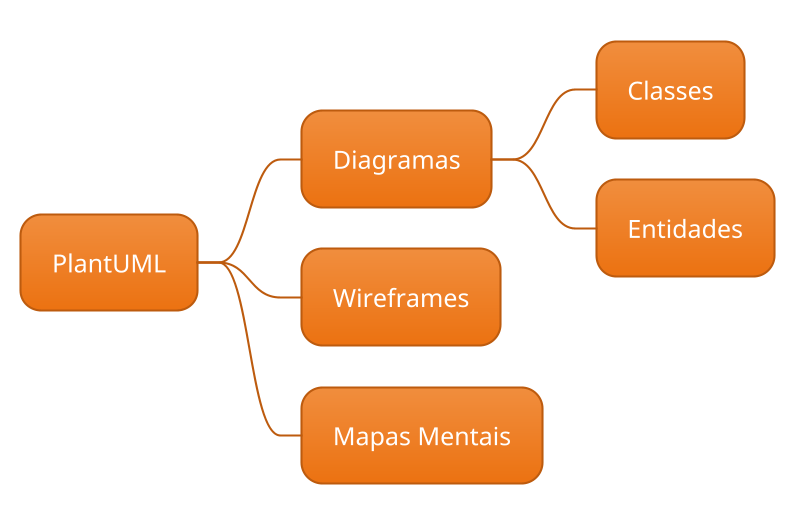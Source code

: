 @startmindmap MentalMap
!theme aws-orange
scale 2
+ PlantUML
++ Diagramas
+++ Classes
+++ Entidades
++ Wireframes
++ Mapas Mentais
@endmindmap